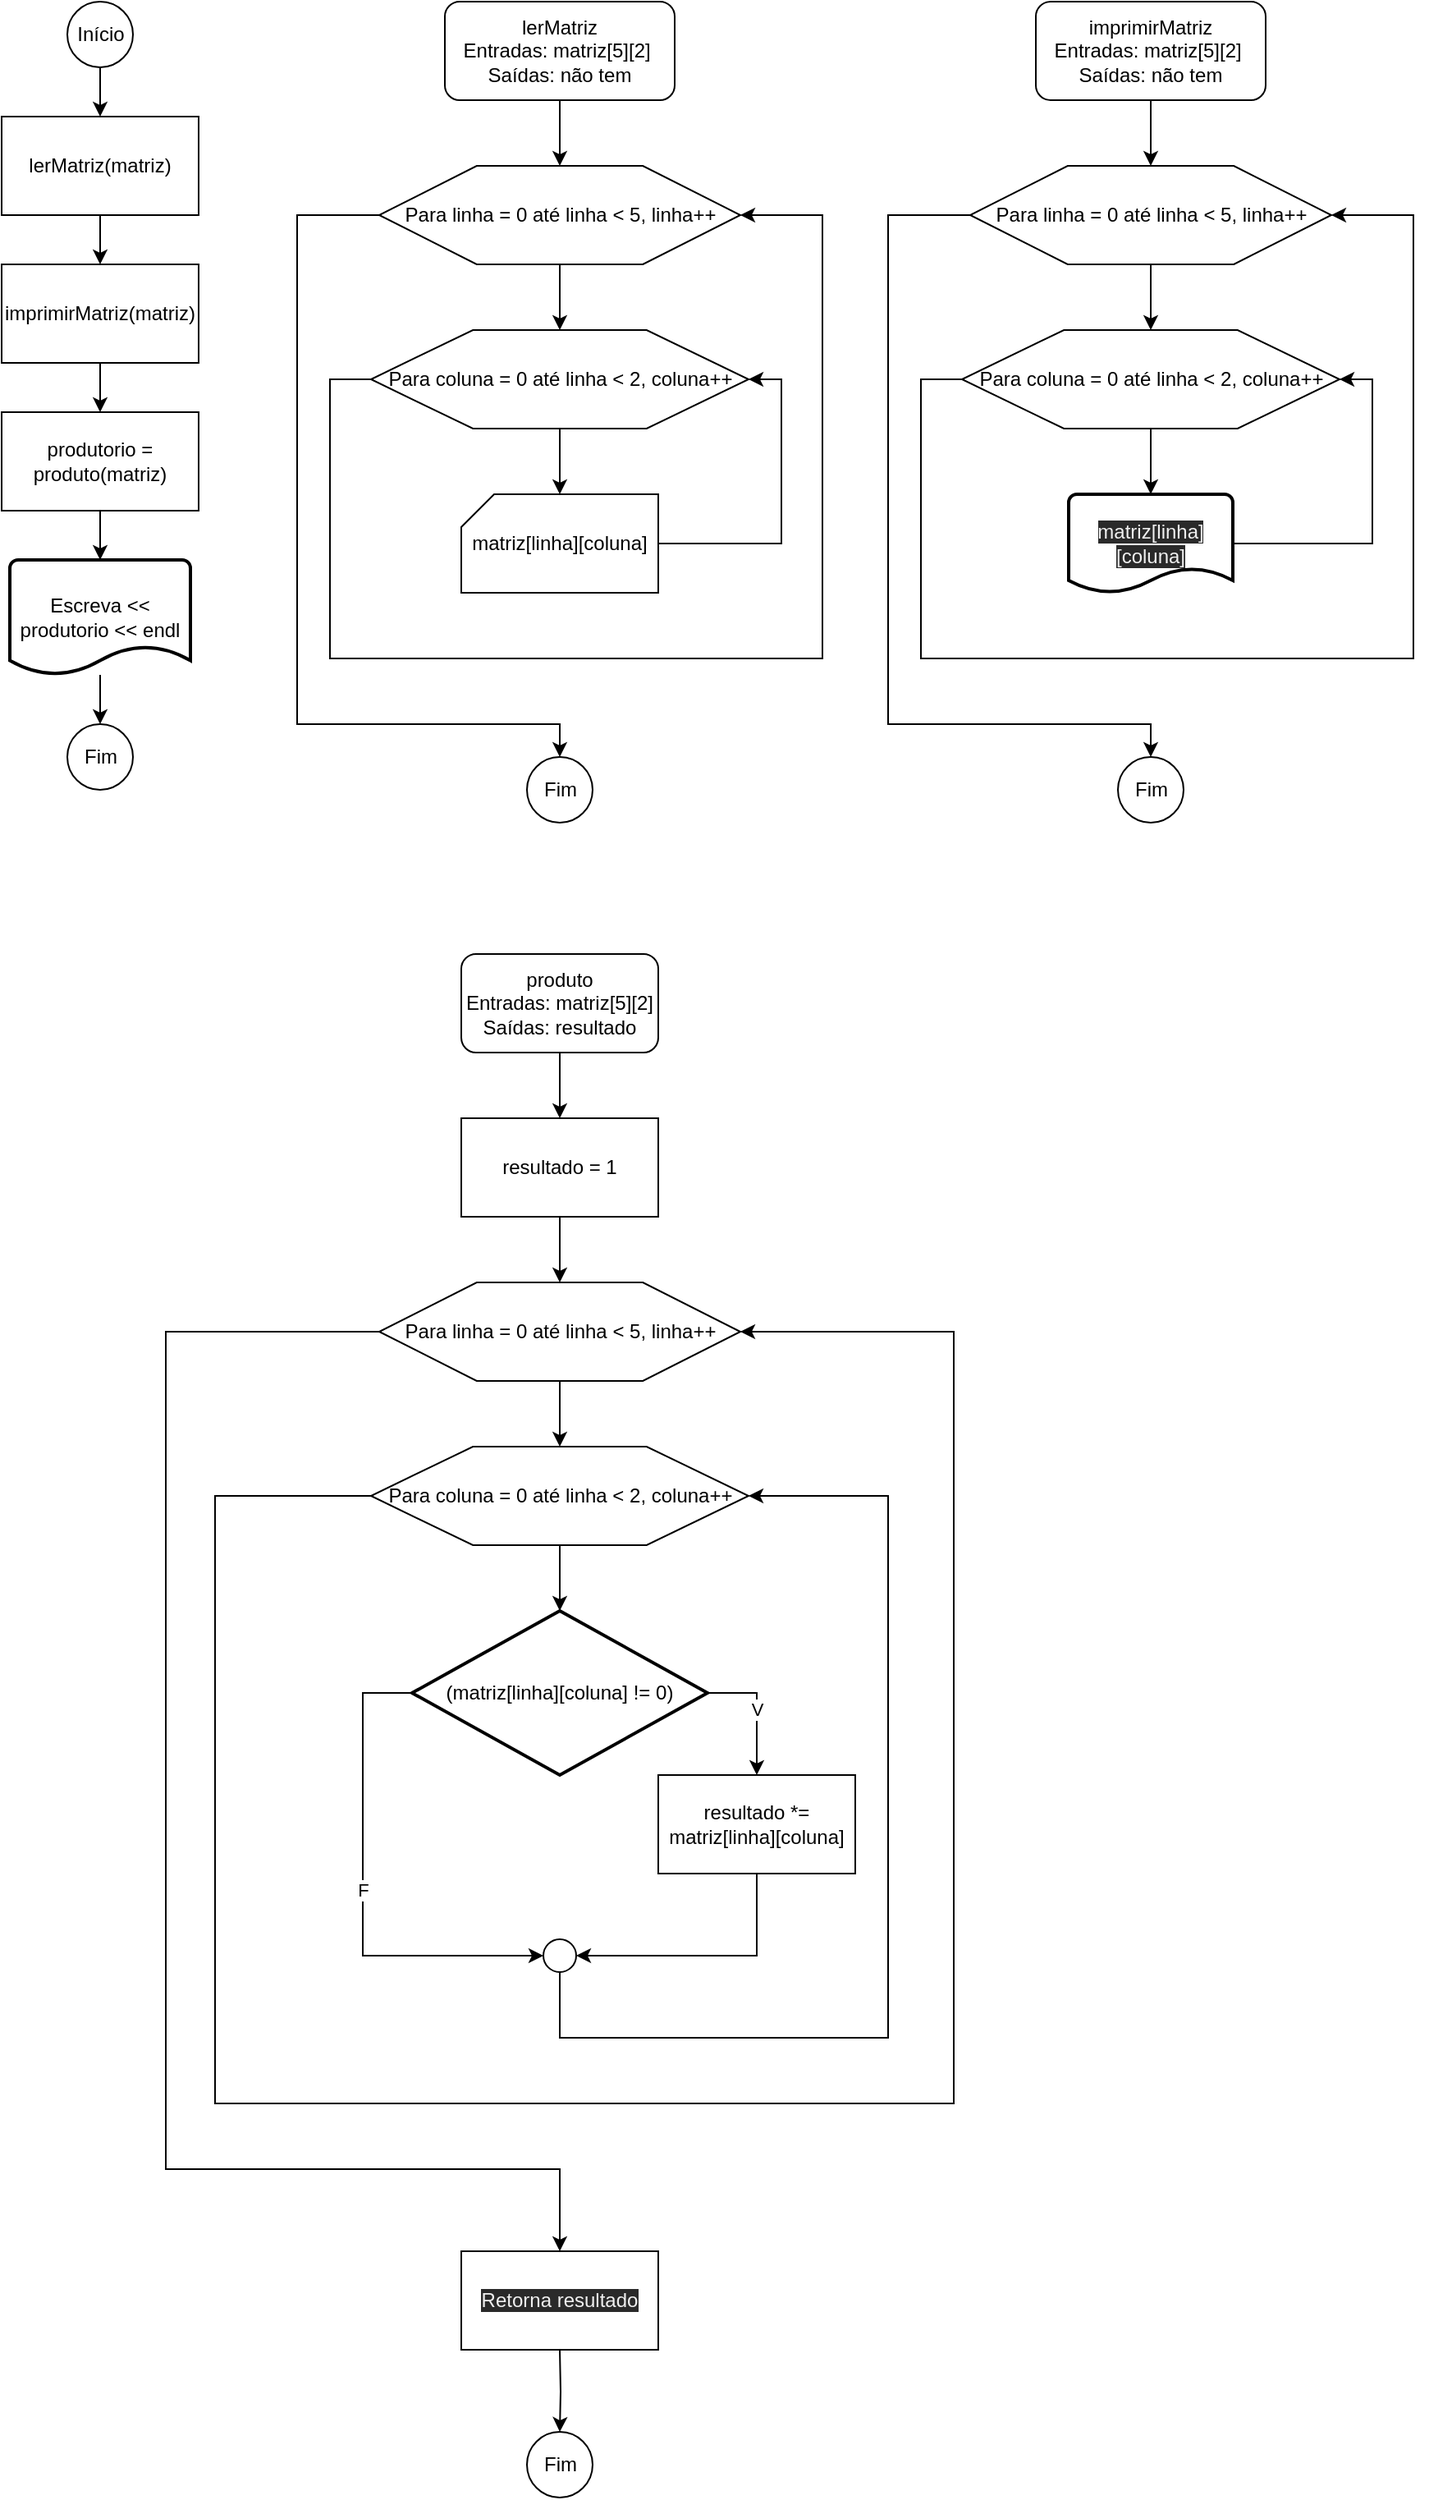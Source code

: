 <mxfile version="18.1.3" type="device"><diagram id="YOUQXdJCNWjZD1ZIRVYh" name="Página-1"><mxGraphModel dx="1910" dy="719" grid="1" gridSize="10" guides="1" tooltips="1" connect="1" arrows="1" fold="1" page="1" pageScale="1" pageWidth="827" pageHeight="1169" math="0" shadow="0"><root><mxCell id="0"/><mxCell id="1" parent="0"/><mxCell id="jlYhyZYaLjvyxMxw2tnO-3" value="" style="edgeStyle=orthogonalEdgeStyle;rounded=0;orthogonalLoop=1;jettySize=auto;html=1;" edge="1" parent="1" source="jlYhyZYaLjvyxMxw2tnO-1"><mxGeometry relative="1" as="geometry"><mxPoint x="40" y="90" as="targetPoint"/></mxGeometry></mxCell><mxCell id="jlYhyZYaLjvyxMxw2tnO-1" value="Início" style="verticalLabelPosition=middle;verticalAlign=middle;html=1;shape=mxgraph.flowchart.on-page_reference;labelPosition=center;align=center;" vertex="1" parent="1"><mxGeometry x="20" y="20" width="40" height="40" as="geometry"/></mxCell><mxCell id="jlYhyZYaLjvyxMxw2tnO-6" value="" style="edgeStyle=orthogonalEdgeStyle;rounded=0;orthogonalLoop=1;jettySize=auto;html=1;" edge="1" parent="1" source="jlYhyZYaLjvyxMxw2tnO-4" target="jlYhyZYaLjvyxMxw2tnO-5"><mxGeometry relative="1" as="geometry"/></mxCell><mxCell id="jlYhyZYaLjvyxMxw2tnO-4" value="lerMatriz(matriz)" style="rounded=0;whiteSpace=wrap;html=1;" vertex="1" parent="1"><mxGeometry x="-20" y="90" width="120" height="60" as="geometry"/></mxCell><mxCell id="jlYhyZYaLjvyxMxw2tnO-9" value="" style="edgeStyle=orthogonalEdgeStyle;rounded=0;orthogonalLoop=1;jettySize=auto;html=1;" edge="1" parent="1" source="jlYhyZYaLjvyxMxw2tnO-5" target="jlYhyZYaLjvyxMxw2tnO-7"><mxGeometry relative="1" as="geometry"/></mxCell><mxCell id="jlYhyZYaLjvyxMxw2tnO-5" value="imprimirMatriz(matriz)" style="rounded=0;whiteSpace=wrap;html=1;" vertex="1" parent="1"><mxGeometry x="-20" y="180" width="120" height="60" as="geometry"/></mxCell><mxCell id="jlYhyZYaLjvyxMxw2tnO-10" value="" style="edgeStyle=orthogonalEdgeStyle;rounded=0;orthogonalLoop=1;jettySize=auto;html=1;" edge="1" parent="1" source="jlYhyZYaLjvyxMxw2tnO-7" target="jlYhyZYaLjvyxMxw2tnO-8"><mxGeometry relative="1" as="geometry"/></mxCell><mxCell id="jlYhyZYaLjvyxMxw2tnO-7" value="produtorio = produto(matriz)" style="rounded=0;whiteSpace=wrap;html=1;" vertex="1" parent="1"><mxGeometry x="-20" y="270" width="120" height="60" as="geometry"/></mxCell><mxCell id="jlYhyZYaLjvyxMxw2tnO-12" value="" style="edgeStyle=orthogonalEdgeStyle;rounded=0;orthogonalLoop=1;jettySize=auto;html=1;" edge="1" parent="1" source="jlYhyZYaLjvyxMxw2tnO-8" target="jlYhyZYaLjvyxMxw2tnO-11"><mxGeometry relative="1" as="geometry"/></mxCell><mxCell id="jlYhyZYaLjvyxMxw2tnO-8" value="Escreva &amp;lt;&amp;lt; produtorio &amp;lt;&amp;lt; endl" style="strokeWidth=2;html=1;shape=mxgraph.flowchart.document2;whiteSpace=wrap;size=0.25;" vertex="1" parent="1"><mxGeometry x="-15" y="360" width="110" height="70" as="geometry"/></mxCell><mxCell id="jlYhyZYaLjvyxMxw2tnO-11" value="Fim" style="verticalLabelPosition=middle;verticalAlign=middle;html=1;shape=mxgraph.flowchart.on-page_reference;labelPosition=center;align=center;" vertex="1" parent="1"><mxGeometry x="20" y="460" width="40" height="40" as="geometry"/></mxCell><mxCell id="jlYhyZYaLjvyxMxw2tnO-19" value="" style="edgeStyle=orthogonalEdgeStyle;rounded=0;orthogonalLoop=1;jettySize=auto;html=1;" edge="1" parent="1" source="jlYhyZYaLjvyxMxw2tnO-13" target="jlYhyZYaLjvyxMxw2tnO-15"><mxGeometry relative="1" as="geometry"/></mxCell><mxCell id="jlYhyZYaLjvyxMxw2tnO-13" value="lerMatriz&lt;br&gt;Entradas: matriz[5][2]&amp;nbsp;&lt;br&gt;Saídas: não tem" style="rounded=1;whiteSpace=wrap;html=1;" vertex="1" parent="1"><mxGeometry x="250" y="20" width="140" height="60" as="geometry"/></mxCell><mxCell id="jlYhyZYaLjvyxMxw2tnO-18" value="" style="edgeStyle=orthogonalEdgeStyle;rounded=0;orthogonalLoop=1;jettySize=auto;html=1;" edge="1" parent="1" source="jlYhyZYaLjvyxMxw2tnO-15" target="jlYhyZYaLjvyxMxw2tnO-17"><mxGeometry relative="1" as="geometry"/></mxCell><mxCell id="jlYhyZYaLjvyxMxw2tnO-24" style="edgeStyle=orthogonalEdgeStyle;rounded=0;orthogonalLoop=1;jettySize=auto;html=1;" edge="1" parent="1" source="jlYhyZYaLjvyxMxw2tnO-15"><mxGeometry relative="1" as="geometry"><mxPoint x="320" y="480" as="targetPoint"/><Array as="points"><mxPoint x="160" y="150"/><mxPoint x="160" y="460"/><mxPoint x="320" y="460"/></Array></mxGeometry></mxCell><mxCell id="jlYhyZYaLjvyxMxw2tnO-15" value="Para linha = 0 até linha &amp;lt; 5, linha++" style="verticalLabelPosition=middle;verticalAlign=middle;html=1;shape=hexagon;perimeter=hexagonPerimeter2;arcSize=6;size=0.27;labelPosition=center;align=center;" vertex="1" parent="1"><mxGeometry x="210" y="120" width="220" height="60" as="geometry"/></mxCell><mxCell id="jlYhyZYaLjvyxMxw2tnO-21" value="" style="edgeStyle=orthogonalEdgeStyle;rounded=0;orthogonalLoop=1;jettySize=auto;html=1;" edge="1" parent="1" source="jlYhyZYaLjvyxMxw2tnO-17" target="jlYhyZYaLjvyxMxw2tnO-20"><mxGeometry relative="1" as="geometry"/></mxCell><mxCell id="jlYhyZYaLjvyxMxw2tnO-23" style="edgeStyle=orthogonalEdgeStyle;rounded=0;orthogonalLoop=1;jettySize=auto;html=1;entryX=1;entryY=0.5;entryDx=0;entryDy=0;" edge="1" parent="1" source="jlYhyZYaLjvyxMxw2tnO-17" target="jlYhyZYaLjvyxMxw2tnO-15"><mxGeometry relative="1" as="geometry"><Array as="points"><mxPoint x="180" y="250"/><mxPoint x="180" y="420"/><mxPoint x="480" y="420"/><mxPoint x="480" y="150"/></Array></mxGeometry></mxCell><mxCell id="jlYhyZYaLjvyxMxw2tnO-17" value="Para coluna = 0 até linha &amp;lt; 2, coluna++" style="verticalLabelPosition=middle;verticalAlign=middle;html=1;shape=hexagon;perimeter=hexagonPerimeter2;arcSize=6;size=0.27;labelPosition=center;align=center;" vertex="1" parent="1"><mxGeometry x="205" y="220" width="230" height="60" as="geometry"/></mxCell><mxCell id="jlYhyZYaLjvyxMxw2tnO-22" style="edgeStyle=orthogonalEdgeStyle;rounded=0;orthogonalLoop=1;jettySize=auto;html=1;entryX=1;entryY=0.5;entryDx=0;entryDy=0;" edge="1" parent="1" source="jlYhyZYaLjvyxMxw2tnO-20" target="jlYhyZYaLjvyxMxw2tnO-17"><mxGeometry relative="1" as="geometry"><Array as="points"><mxPoint x="455" y="350"/><mxPoint x="455" y="250"/></Array></mxGeometry></mxCell><mxCell id="jlYhyZYaLjvyxMxw2tnO-20" value="matriz[linha][coluna]" style="verticalLabelPosition=middle;verticalAlign=middle;html=1;shape=card;whiteSpace=wrap;size=20;arcSize=12;labelPosition=center;align=center;" vertex="1" parent="1"><mxGeometry x="260" y="320" width="120" height="60" as="geometry"/></mxCell><mxCell id="jlYhyZYaLjvyxMxw2tnO-25" value="Fim" style="verticalLabelPosition=middle;verticalAlign=middle;html=1;shape=mxgraph.flowchart.on-page_reference;labelPosition=center;align=center;" vertex="1" parent="1"><mxGeometry x="300" y="480" width="40" height="40" as="geometry"/></mxCell><mxCell id="jlYhyZYaLjvyxMxw2tnO-27" value="" style="edgeStyle=orthogonalEdgeStyle;rounded=0;orthogonalLoop=1;jettySize=auto;html=1;" edge="1" parent="1" source="jlYhyZYaLjvyxMxw2tnO-28" target="jlYhyZYaLjvyxMxw2tnO-31"><mxGeometry relative="1" as="geometry"/></mxCell><mxCell id="jlYhyZYaLjvyxMxw2tnO-28" value="imprimirMatriz&lt;br&gt;Entradas: matriz[5][2]&amp;nbsp;&lt;br&gt;Saídas: não tem" style="rounded=1;whiteSpace=wrap;html=1;" vertex="1" parent="1"><mxGeometry x="610" y="20" width="140" height="60" as="geometry"/></mxCell><mxCell id="jlYhyZYaLjvyxMxw2tnO-29" value="" style="edgeStyle=orthogonalEdgeStyle;rounded=0;orthogonalLoop=1;jettySize=auto;html=1;" edge="1" parent="1" source="jlYhyZYaLjvyxMxw2tnO-31" target="jlYhyZYaLjvyxMxw2tnO-34"><mxGeometry relative="1" as="geometry"/></mxCell><mxCell id="jlYhyZYaLjvyxMxw2tnO-30" style="edgeStyle=orthogonalEdgeStyle;rounded=0;orthogonalLoop=1;jettySize=auto;html=1;" edge="1" parent="1" source="jlYhyZYaLjvyxMxw2tnO-31"><mxGeometry relative="1" as="geometry"><mxPoint x="680" y="480" as="targetPoint"/><Array as="points"><mxPoint x="520" y="150"/><mxPoint x="520" y="460"/><mxPoint x="680" y="460"/></Array></mxGeometry></mxCell><mxCell id="jlYhyZYaLjvyxMxw2tnO-31" value="Para linha = 0 até linha &amp;lt; 5, linha++" style="verticalLabelPosition=middle;verticalAlign=middle;html=1;shape=hexagon;perimeter=hexagonPerimeter2;arcSize=6;size=0.27;labelPosition=center;align=center;" vertex="1" parent="1"><mxGeometry x="570" y="120" width="220" height="60" as="geometry"/></mxCell><mxCell id="jlYhyZYaLjvyxMxw2tnO-32" value="" style="edgeStyle=orthogonalEdgeStyle;rounded=0;orthogonalLoop=1;jettySize=auto;html=1;" edge="1" parent="1" source="jlYhyZYaLjvyxMxw2tnO-34"><mxGeometry relative="1" as="geometry"><mxPoint x="680" y="320" as="targetPoint"/></mxGeometry></mxCell><mxCell id="jlYhyZYaLjvyxMxw2tnO-33" style="edgeStyle=orthogonalEdgeStyle;rounded=0;orthogonalLoop=1;jettySize=auto;html=1;entryX=1;entryY=0.5;entryDx=0;entryDy=0;" edge="1" parent="1" source="jlYhyZYaLjvyxMxw2tnO-34" target="jlYhyZYaLjvyxMxw2tnO-31"><mxGeometry relative="1" as="geometry"><Array as="points"><mxPoint x="540" y="250"/><mxPoint x="540" y="420"/><mxPoint x="840" y="420"/><mxPoint x="840" y="150"/></Array></mxGeometry></mxCell><mxCell id="jlYhyZYaLjvyxMxw2tnO-34" value="Para coluna = 0 até linha &amp;lt; 2, coluna++" style="verticalLabelPosition=middle;verticalAlign=middle;html=1;shape=hexagon;perimeter=hexagonPerimeter2;arcSize=6;size=0.27;labelPosition=center;align=center;" vertex="1" parent="1"><mxGeometry x="565" y="220" width="230" height="60" as="geometry"/></mxCell><mxCell id="jlYhyZYaLjvyxMxw2tnO-35" style="edgeStyle=orthogonalEdgeStyle;rounded=0;orthogonalLoop=1;jettySize=auto;html=1;entryX=1;entryY=0.5;entryDx=0;entryDy=0;exitX=1;exitY=0.5;exitDx=0;exitDy=0;exitPerimeter=0;" edge="1" parent="1" source="jlYhyZYaLjvyxMxw2tnO-38" target="jlYhyZYaLjvyxMxw2tnO-34"><mxGeometry relative="1" as="geometry"><Array as="points"><mxPoint x="815" y="350"/><mxPoint x="815" y="250"/></Array><mxPoint x="740" y="350" as="sourcePoint"/></mxGeometry></mxCell><mxCell id="jlYhyZYaLjvyxMxw2tnO-37" value="Fim" style="verticalLabelPosition=middle;verticalAlign=middle;html=1;shape=mxgraph.flowchart.on-page_reference;labelPosition=center;align=center;" vertex="1" parent="1"><mxGeometry x="660" y="480" width="40" height="40" as="geometry"/></mxCell><mxCell id="jlYhyZYaLjvyxMxw2tnO-38" value="&lt;span style=&quot;color: rgb(240, 240, 240); font-family: Helvetica; font-size: 12px; font-style: normal; font-variant-ligatures: normal; font-variant-caps: normal; font-weight: 400; letter-spacing: normal; orphans: 2; text-align: center; text-indent: 0px; text-transform: none; widows: 2; word-spacing: 0px; -webkit-text-stroke-width: 0px; background-color: rgb(42, 42, 42); text-decoration-thickness: initial; text-decoration-style: initial; text-decoration-color: initial; float: none; display: inline !important;&quot;&gt;matriz[linha][coluna]&lt;/span&gt;" style="strokeWidth=2;html=1;shape=mxgraph.flowchart.document2;whiteSpace=wrap;size=0.25;" vertex="1" parent="1"><mxGeometry x="630" y="320" width="100" height="60" as="geometry"/></mxCell><mxCell id="jlYhyZYaLjvyxMxw2tnO-41" value="" style="edgeStyle=orthogonalEdgeStyle;rounded=0;orthogonalLoop=1;jettySize=auto;html=1;" edge="1" parent="1" source="jlYhyZYaLjvyxMxw2tnO-39" target="jlYhyZYaLjvyxMxw2tnO-40"><mxGeometry relative="1" as="geometry"/></mxCell><mxCell id="jlYhyZYaLjvyxMxw2tnO-39" value="produto&lt;br&gt;Entradas: matriz[5][2]&lt;br&gt;Saídas: resultado" style="rounded=1;whiteSpace=wrap;html=1;" vertex="1" parent="1"><mxGeometry x="260" y="600" width="120" height="60" as="geometry"/></mxCell><mxCell id="jlYhyZYaLjvyxMxw2tnO-51" value="" style="edgeStyle=orthogonalEdgeStyle;rounded=0;orthogonalLoop=1;jettySize=auto;html=1;" edge="1" parent="1" source="jlYhyZYaLjvyxMxw2tnO-40" target="jlYhyZYaLjvyxMxw2tnO-44"><mxGeometry relative="1" as="geometry"/></mxCell><mxCell id="jlYhyZYaLjvyxMxw2tnO-40" value="resultado = 1" style="rounded=0;whiteSpace=wrap;html=1;" vertex="1" parent="1"><mxGeometry x="260" y="700" width="120" height="60" as="geometry"/></mxCell><mxCell id="jlYhyZYaLjvyxMxw2tnO-42" value="" style="edgeStyle=orthogonalEdgeStyle;rounded=0;orthogonalLoop=1;jettySize=auto;html=1;" edge="1" parent="1" source="jlYhyZYaLjvyxMxw2tnO-44" target="jlYhyZYaLjvyxMxw2tnO-47"><mxGeometry relative="1" as="geometry"/></mxCell><mxCell id="jlYhyZYaLjvyxMxw2tnO-43" style="edgeStyle=orthogonalEdgeStyle;rounded=0;orthogonalLoop=1;jettySize=auto;html=1;" edge="1" parent="1" source="jlYhyZYaLjvyxMxw2tnO-44"><mxGeometry relative="1" as="geometry"><mxPoint x="320" y="1390" as="targetPoint"/><Array as="points"><mxPoint x="80" y="830"/><mxPoint x="80" y="1340"/><mxPoint x="320" y="1340"/></Array></mxGeometry></mxCell><mxCell id="jlYhyZYaLjvyxMxw2tnO-44" value="Para linha = 0 até linha &amp;lt; 5, linha++" style="verticalLabelPosition=middle;verticalAlign=middle;html=1;shape=hexagon;perimeter=hexagonPerimeter2;arcSize=6;size=0.27;labelPosition=center;align=center;" vertex="1" parent="1"><mxGeometry x="210" y="800" width="220" height="60" as="geometry"/></mxCell><mxCell id="jlYhyZYaLjvyxMxw2tnO-45" value="" style="edgeStyle=orthogonalEdgeStyle;rounded=0;orthogonalLoop=1;jettySize=auto;html=1;" edge="1" parent="1" source="jlYhyZYaLjvyxMxw2tnO-47"><mxGeometry relative="1" as="geometry"><mxPoint x="320" y="1000.0" as="targetPoint"/></mxGeometry></mxCell><mxCell id="jlYhyZYaLjvyxMxw2tnO-46" style="edgeStyle=orthogonalEdgeStyle;rounded=0;orthogonalLoop=1;jettySize=auto;html=1;entryX=1;entryY=0.5;entryDx=0;entryDy=0;" edge="1" parent="1" source="jlYhyZYaLjvyxMxw2tnO-47" target="jlYhyZYaLjvyxMxw2tnO-44"><mxGeometry relative="1" as="geometry"><Array as="points"><mxPoint x="110" y="930"/><mxPoint x="110" y="1300"/><mxPoint x="560" y="1300"/><mxPoint x="560" y="830"/></Array></mxGeometry></mxCell><mxCell id="jlYhyZYaLjvyxMxw2tnO-47" value="Para coluna = 0 até linha &amp;lt; 2, coluna++" style="verticalLabelPosition=middle;verticalAlign=middle;html=1;shape=hexagon;perimeter=hexagonPerimeter2;arcSize=6;size=0.27;labelPosition=center;align=center;" vertex="1" parent="1"><mxGeometry x="205" y="900" width="230" height="60" as="geometry"/></mxCell><mxCell id="jlYhyZYaLjvyxMxw2tnO-59" style="edgeStyle=orthogonalEdgeStyle;rounded=0;orthogonalLoop=1;jettySize=auto;html=1;entryX=1;entryY=0.5;entryDx=0;entryDy=0;entryPerimeter=0;" edge="1" parent="1" source="jlYhyZYaLjvyxMxw2tnO-52" target="jlYhyZYaLjvyxMxw2tnO-58"><mxGeometry relative="1" as="geometry"><Array as="points"><mxPoint x="440" y="1210"/></Array></mxGeometry></mxCell><mxCell id="jlYhyZYaLjvyxMxw2tnO-52" value="resultado *= matriz[linha][coluna]" style="rounded=0;whiteSpace=wrap;html=1;" vertex="1" parent="1"><mxGeometry x="380" y="1100" width="120" height="60" as="geometry"/></mxCell><mxCell id="jlYhyZYaLjvyxMxw2tnO-57" value="V" style="edgeStyle=orthogonalEdgeStyle;rounded=0;orthogonalLoop=1;jettySize=auto;html=1;entryX=0.5;entryY=0;entryDx=0;entryDy=0;" edge="1" parent="1" source="jlYhyZYaLjvyxMxw2tnO-56" target="jlYhyZYaLjvyxMxw2tnO-52"><mxGeometry relative="1" as="geometry"><Array as="points"><mxPoint x="440" y="1050"/></Array></mxGeometry></mxCell><mxCell id="jlYhyZYaLjvyxMxw2tnO-60" value="F" style="edgeStyle=orthogonalEdgeStyle;rounded=0;orthogonalLoop=1;jettySize=auto;html=1;entryX=0;entryY=0.5;entryDx=0;entryDy=0;entryPerimeter=0;" edge="1" parent="1" source="jlYhyZYaLjvyxMxw2tnO-56" target="jlYhyZYaLjvyxMxw2tnO-58"><mxGeometry relative="1" as="geometry"><Array as="points"><mxPoint x="200" y="1050"/><mxPoint x="200" y="1210"/></Array></mxGeometry></mxCell><mxCell id="jlYhyZYaLjvyxMxw2tnO-56" value="(matriz[linha][coluna] != 0)" style="strokeWidth=2;html=1;shape=mxgraph.flowchart.decision;whiteSpace=wrap;" vertex="1" parent="1"><mxGeometry x="230" y="1000" width="180" height="100" as="geometry"/></mxCell><mxCell id="jlYhyZYaLjvyxMxw2tnO-61" style="edgeStyle=orthogonalEdgeStyle;rounded=0;orthogonalLoop=1;jettySize=auto;html=1;entryX=1;entryY=0.5;entryDx=0;entryDy=0;" edge="1" parent="1" source="jlYhyZYaLjvyxMxw2tnO-58" target="jlYhyZYaLjvyxMxw2tnO-47"><mxGeometry relative="1" as="geometry"><Array as="points"><mxPoint x="320" y="1260"/><mxPoint x="520" y="1260"/><mxPoint x="520" y="930"/></Array></mxGeometry></mxCell><mxCell id="jlYhyZYaLjvyxMxw2tnO-58" value="" style="verticalLabelPosition=bottom;verticalAlign=top;html=1;shape=mxgraph.flowchart.on-page_reference;" vertex="1" parent="1"><mxGeometry x="310" y="1200" width="20" height="20" as="geometry"/></mxCell><mxCell id="jlYhyZYaLjvyxMxw2tnO-62" value="Fim" style="verticalLabelPosition=middle;verticalAlign=middle;html=1;shape=mxgraph.flowchart.on-page_reference;labelPosition=center;align=center;" vertex="1" parent="1"><mxGeometry x="300" y="1500" width="40" height="40" as="geometry"/></mxCell><mxCell id="jlYhyZYaLjvyxMxw2tnO-64" value="" style="edgeStyle=orthogonalEdgeStyle;rounded=0;orthogonalLoop=1;jettySize=auto;html=1;" edge="1" parent="1" target="jlYhyZYaLjvyxMxw2tnO-62"><mxGeometry relative="1" as="geometry"><mxPoint x="320" y="1450" as="sourcePoint"/></mxGeometry></mxCell><mxCell id="jlYhyZYaLjvyxMxw2tnO-65" value="&lt;span style=&quot;color: rgb(240, 240, 240); font-family: Helvetica; font-size: 12px; font-style: normal; font-variant-ligatures: normal; font-variant-caps: normal; font-weight: 400; letter-spacing: normal; orphans: 2; text-align: center; text-indent: 0px; text-transform: none; widows: 2; word-spacing: 0px; -webkit-text-stroke-width: 0px; background-color: rgb(42, 42, 42); text-decoration-thickness: initial; text-decoration-style: initial; text-decoration-color: initial; float: none; display: inline !important;&quot;&gt;Retorna resultado&lt;/span&gt;" style="rounded=0;whiteSpace=wrap;html=1;" vertex="1" parent="1"><mxGeometry x="260" y="1390" width="120" height="60" as="geometry"/></mxCell></root></mxGraphModel></diagram></mxfile>
